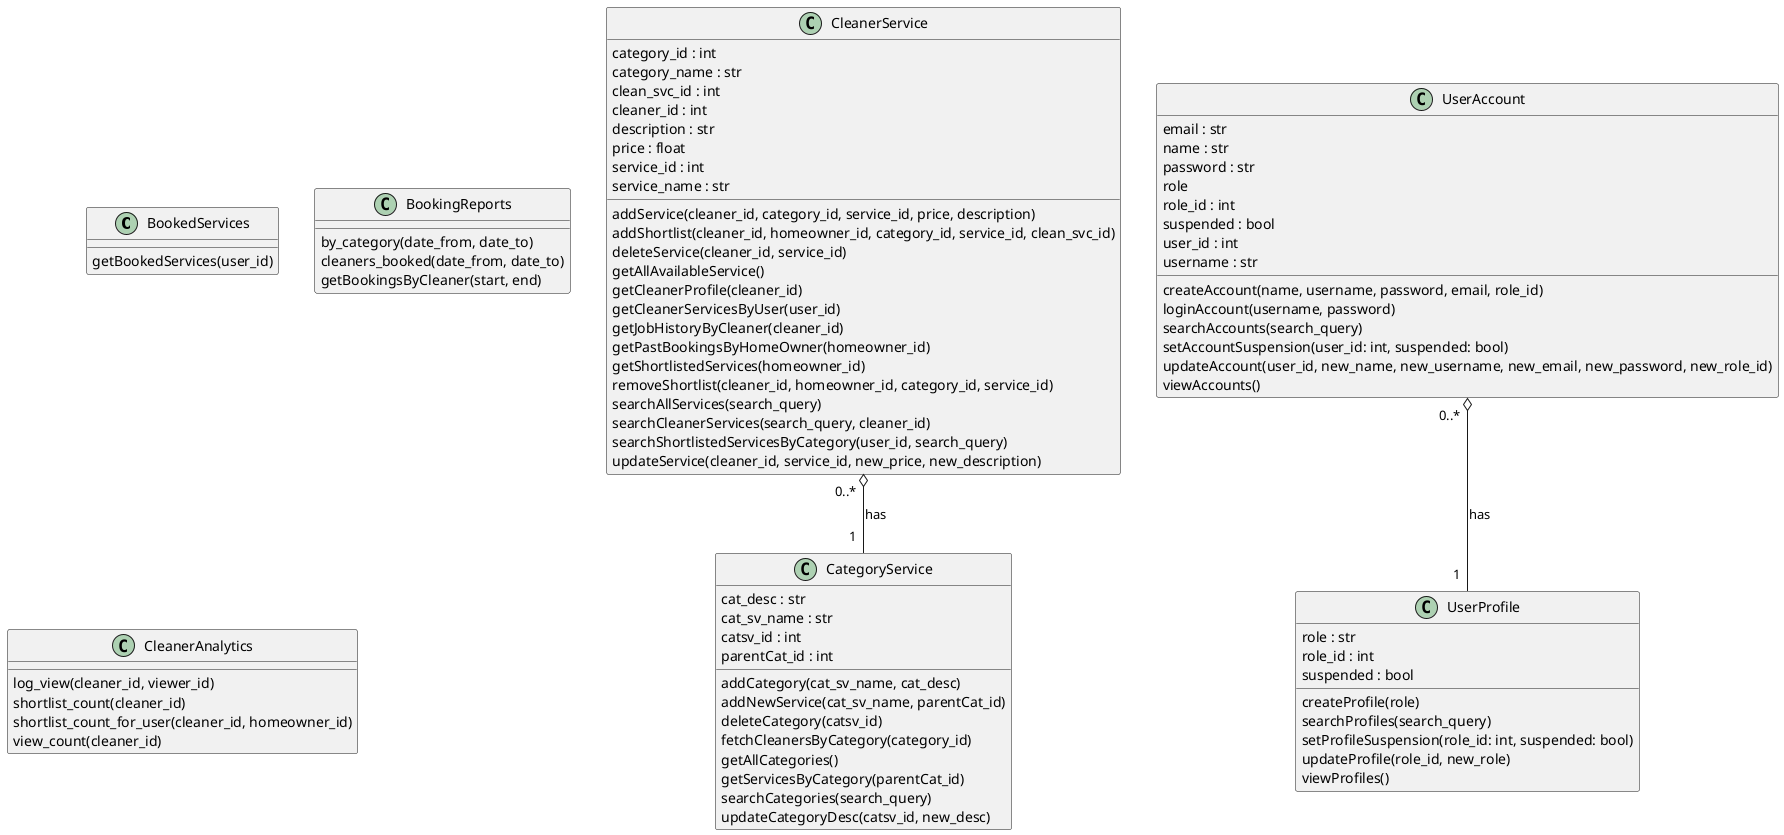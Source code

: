 @startuml classes
set namespaceSeparator none
class "BookedServices" as entity.BookedServices {
  getBookedServices(user_id)
}
class "BookingReports" as entity.BookingReports {
  by_category(date_from, date_to)
  cleaners_booked(date_from, date_to)
  getBookingsByCleaner(start, end)
}
class "CategoryService" as entity.CategoryService {
  cat_desc : str
  cat_sv_name : str
  catsv_id : int
  parentCat_id : int
  addCategory(cat_sv_name, cat_desc)
  addNewService(cat_sv_name, parentCat_id)
  deleteCategory(catsv_id)
  fetchCleanersByCategory(category_id)
  getAllCategories()
  getServicesByCategory(parentCat_id)
  searchCategories(search_query)
  updateCategoryDesc(catsv_id, new_desc)
}
class "CleanerAnalytics" as entity.CleanerAnalytics {
  log_view(cleaner_id, viewer_id)
  shortlist_count(cleaner_id)
  shortlist_count_for_user(cleaner_id, homeowner_id)
  view_count(cleaner_id)
}
class "CleanerService" as entity.CleanerService {
  category_id : int
  category_name : str
  clean_svc_id : int
  cleaner_id : int
  description : str
  price : float
  service_id : int
  service_name : str
  addService(cleaner_id, category_id, service_id, price, description)
  addShortlist(cleaner_id, homeowner_id, category_id, service_id, clean_svc_id)
  deleteService(cleaner_id, service_id)
  getAllAvailableService()
  getCleanerProfile(cleaner_id)
  getCleanerServicesByUser(user_id)
  getJobHistoryByCleaner(cleaner_id)
  getPastBookingsByHomeOwner(homeowner_id)
  getShortlistedServices(homeowner_id)
  removeShortlist(cleaner_id, homeowner_id, category_id, service_id)
  searchAllServices(search_query)
  searchCleanerServices(search_query, cleaner_id)
  searchShortlistedServicesByCategory(user_id, search_query)
  updateService(cleaner_id, service_id, new_price, new_description)
}
class "UserAccount" as entity.UserAccount {
  email : str
  name : str
  password : str
  role
  role_id : int
  suspended : bool
  user_id : int
  username : str
  createAccount(name, username, password, email, role_id)
  loginAccount(username, password)
  searchAccounts(search_query)
  setAccountSuspension(user_id: int, suspended: bool)
  updateAccount(user_id, new_name, new_username, new_email, new_password, new_role_id)
  viewAccounts()
}
class "UserProfile" as entity.UserProfile {
  role : str
  role_id : int
  suspended : bool
  createProfile(role)
  searchProfiles(search_query)
  setProfileSuspension(role_id: int, suspended: bool)
  updateProfile(role_id, new_role)
  viewProfiles()
}
entity.UserAccount "0..*  " o-- "1  " entity.UserProfile : has 
entity.CleanerService "0..*  " o-- "1  " entity.CategoryService : has 
@enduml
